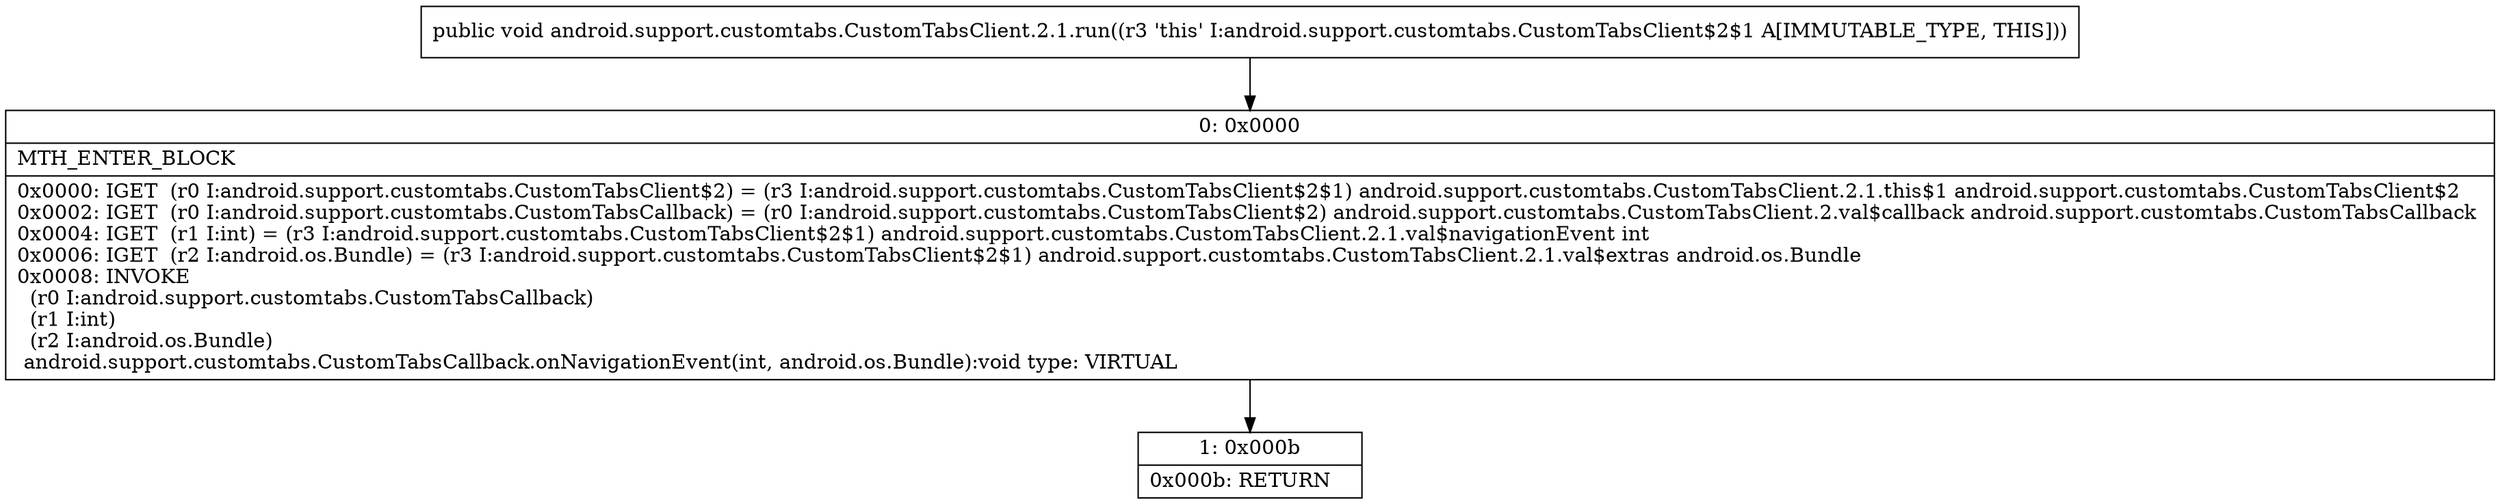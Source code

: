 digraph "CFG forandroid.support.customtabs.CustomTabsClient.2.1.run()V" {
Node_0 [shape=record,label="{0\:\ 0x0000|MTH_ENTER_BLOCK\l|0x0000: IGET  (r0 I:android.support.customtabs.CustomTabsClient$2) = (r3 I:android.support.customtabs.CustomTabsClient$2$1) android.support.customtabs.CustomTabsClient.2.1.this$1 android.support.customtabs.CustomTabsClient$2 \l0x0002: IGET  (r0 I:android.support.customtabs.CustomTabsCallback) = (r0 I:android.support.customtabs.CustomTabsClient$2) android.support.customtabs.CustomTabsClient.2.val$callback android.support.customtabs.CustomTabsCallback \l0x0004: IGET  (r1 I:int) = (r3 I:android.support.customtabs.CustomTabsClient$2$1) android.support.customtabs.CustomTabsClient.2.1.val$navigationEvent int \l0x0006: IGET  (r2 I:android.os.Bundle) = (r3 I:android.support.customtabs.CustomTabsClient$2$1) android.support.customtabs.CustomTabsClient.2.1.val$extras android.os.Bundle \l0x0008: INVOKE  \l  (r0 I:android.support.customtabs.CustomTabsCallback)\l  (r1 I:int)\l  (r2 I:android.os.Bundle)\l android.support.customtabs.CustomTabsCallback.onNavigationEvent(int, android.os.Bundle):void type: VIRTUAL \l}"];
Node_1 [shape=record,label="{1\:\ 0x000b|0x000b: RETURN   \l}"];
MethodNode[shape=record,label="{public void android.support.customtabs.CustomTabsClient.2.1.run((r3 'this' I:android.support.customtabs.CustomTabsClient$2$1 A[IMMUTABLE_TYPE, THIS])) }"];
MethodNode -> Node_0;
Node_0 -> Node_1;
}

